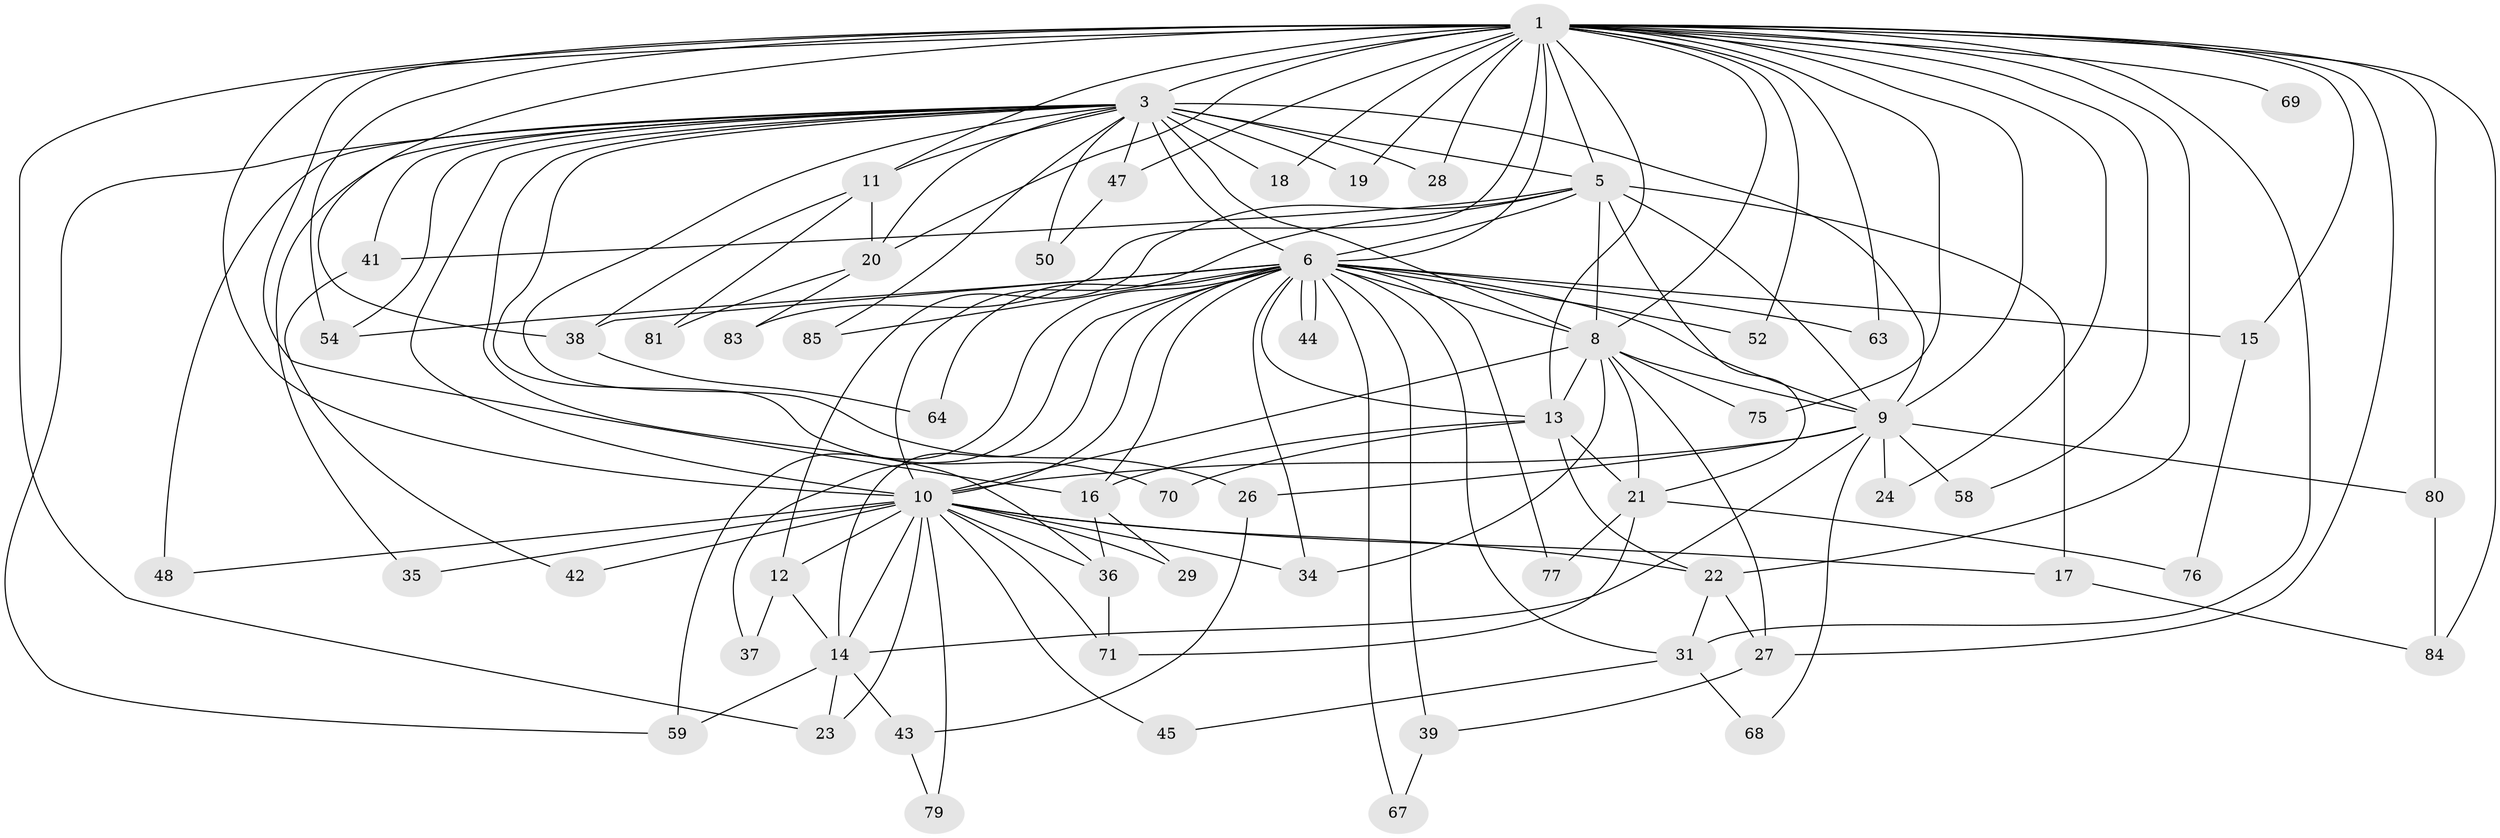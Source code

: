 // original degree distribution, {22: 0.022988505747126436, 14: 0.011494252873563218, 21: 0.011494252873563218, 15: 0.022988505747126436, 18: 0.011494252873563218, 19: 0.011494252873563218, 16: 0.011494252873563218, 23: 0.011494252873563218, 4: 0.09195402298850575, 6: 0.022988505747126436, 7: 0.011494252873563218, 3: 0.2413793103448276, 5: 0.034482758620689655, 2: 0.4827586206896552}
// Generated by graph-tools (version 1.1) at 2025/41/03/06/25 10:41:35]
// undirected, 60 vertices, 143 edges
graph export_dot {
graph [start="1"]
  node [color=gray90,style=filled];
  1 [super="+2"];
  3 [super="+4"];
  5 [super="+74"];
  6 [super="+7"];
  8;
  9 [super="+78"];
  10 [super="+25"];
  11 [super="+32"];
  12 [super="+40"];
  13 [super="+30"];
  14 [super="+33"];
  15;
  16 [super="+61"];
  17 [super="+60"];
  18;
  19;
  20 [super="+57"];
  21 [super="+55"];
  22 [super="+53"];
  23 [super="+46"];
  24;
  26;
  27 [super="+65"];
  28;
  29;
  31 [super="+49"];
  34 [super="+72"];
  35;
  36 [super="+66"];
  37;
  38 [super="+62"];
  39;
  41;
  42;
  43;
  44;
  45;
  47 [super="+82"];
  48;
  50 [super="+51"];
  52;
  54 [super="+56"];
  58;
  59 [super="+73"];
  63;
  64;
  67;
  68;
  69;
  70;
  71 [super="+87"];
  75;
  76;
  77;
  79;
  80 [super="+86"];
  81;
  83;
  84;
  85;
  1 -- 3 [weight=4];
  1 -- 5 [weight=2];
  1 -- 6 [weight=4];
  1 -- 8 [weight=2];
  1 -- 9 [weight=2];
  1 -- 10 [weight=2];
  1 -- 13;
  1 -- 15;
  1 -- 19;
  1 -- 20;
  1 -- 27;
  1 -- 31;
  1 -- 38;
  1 -- 52;
  1 -- 58;
  1 -- 63;
  1 -- 69 [weight=2];
  1 -- 11 [weight=2];
  1 -- 75;
  1 -- 80;
  1 -- 18;
  1 -- 83;
  1 -- 84;
  1 -- 22;
  1 -- 23;
  1 -- 24;
  1 -- 28;
  1 -- 47;
  1 -- 54;
  1 -- 16;
  3 -- 5 [weight=3];
  3 -- 6 [weight=4];
  3 -- 8 [weight=2];
  3 -- 9 [weight=2];
  3 -- 10 [weight=2];
  3 -- 18;
  3 -- 28;
  3 -- 50;
  3 -- 70;
  3 -- 11;
  3 -- 19;
  3 -- 20;
  3 -- 85;
  3 -- 26;
  3 -- 35;
  3 -- 41;
  3 -- 47;
  3 -- 48;
  3 -- 54;
  3 -- 59;
  3 -- 36;
  5 -- 6 [weight=2];
  5 -- 8;
  5 -- 9;
  5 -- 10;
  5 -- 12;
  5 -- 17 [weight=2];
  5 -- 21;
  5 -- 41;
  6 -- 8 [weight=2];
  6 -- 9 [weight=2];
  6 -- 10 [weight=2];
  6 -- 14;
  6 -- 16;
  6 -- 37;
  6 -- 39;
  6 -- 44;
  6 -- 44;
  6 -- 63;
  6 -- 38;
  6 -- 64;
  6 -- 67;
  6 -- 77;
  6 -- 15;
  6 -- 85;
  6 -- 34;
  6 -- 52;
  6 -- 59;
  6 -- 13;
  6 -- 31;
  6 -- 54;
  8 -- 9;
  8 -- 10 [weight=2];
  8 -- 13;
  8 -- 21;
  8 -- 75;
  8 -- 34;
  8 -- 27;
  9 -- 10;
  9 -- 24;
  9 -- 26;
  9 -- 58 [weight=2];
  9 -- 68;
  9 -- 80;
  9 -- 14;
  10 -- 12;
  10 -- 14;
  10 -- 17;
  10 -- 23;
  10 -- 29;
  10 -- 34;
  10 -- 35;
  10 -- 42;
  10 -- 45;
  10 -- 48;
  10 -- 71;
  10 -- 79;
  10 -- 22;
  10 -- 36;
  11 -- 20;
  11 -- 81;
  11 -- 38;
  12 -- 37;
  12 -- 14;
  13 -- 16;
  13 -- 22;
  13 -- 70;
  13 -- 21;
  14 -- 43;
  14 -- 59;
  14 -- 23;
  15 -- 76;
  16 -- 29;
  16 -- 36;
  17 -- 84;
  20 -- 83;
  20 -- 81;
  21 -- 77;
  21 -- 76;
  21 -- 71;
  22 -- 27;
  22 -- 31;
  26 -- 43;
  27 -- 39;
  31 -- 45;
  31 -- 68;
  36 -- 71;
  38 -- 64;
  39 -- 67;
  41 -- 42;
  43 -- 79;
  47 -- 50 [weight=2];
  80 -- 84;
}
